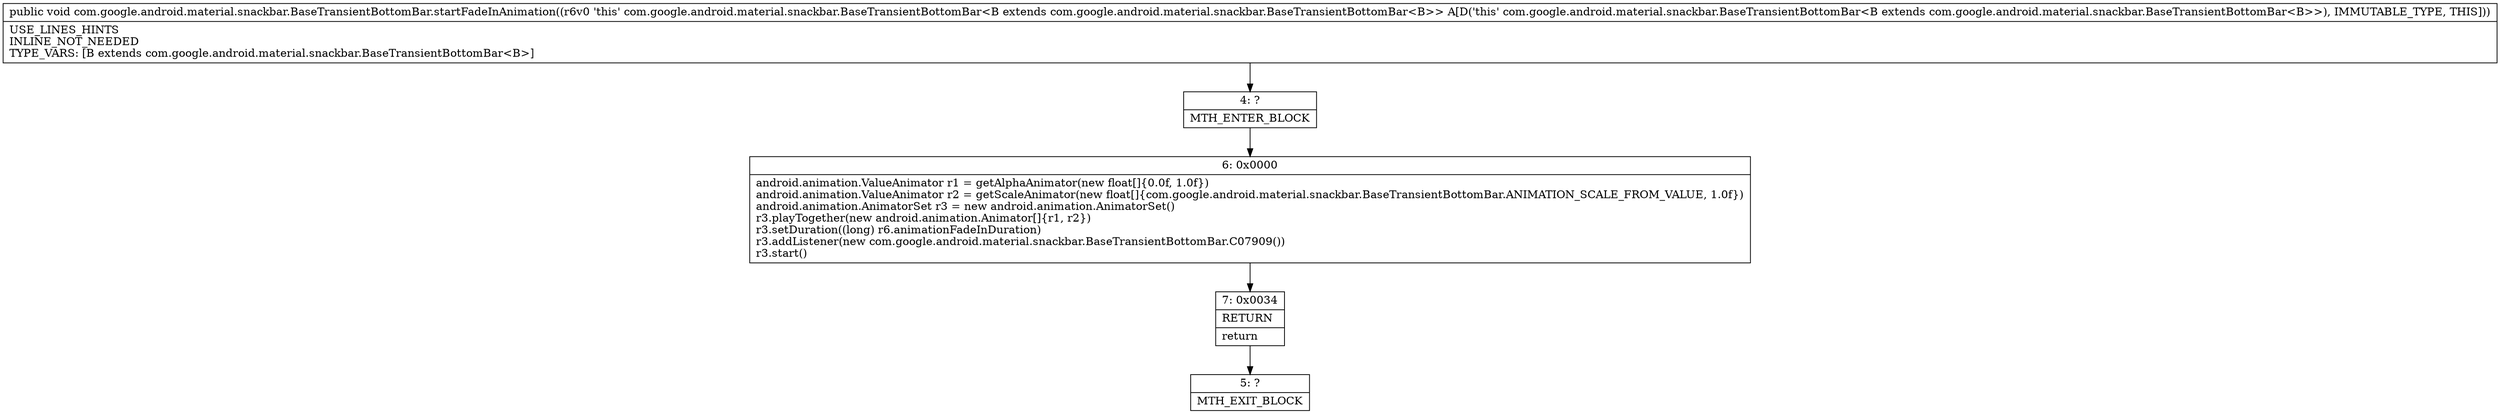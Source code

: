 digraph "CFG forcom.google.android.material.snackbar.BaseTransientBottomBar.startFadeInAnimation()V" {
Node_4 [shape=record,label="{4\:\ ?|MTH_ENTER_BLOCK\l}"];
Node_6 [shape=record,label="{6\:\ 0x0000|android.animation.ValueAnimator r1 = getAlphaAnimator(new float[]\{0.0f, 1.0f\})\landroid.animation.ValueAnimator r2 = getScaleAnimator(new float[]\{com.google.android.material.snackbar.BaseTransientBottomBar.ANIMATION_SCALE_FROM_VALUE, 1.0f\})\landroid.animation.AnimatorSet r3 = new android.animation.AnimatorSet()\lr3.playTogether(new android.animation.Animator[]\{r1, r2\})\lr3.setDuration((long) r6.animationFadeInDuration)\lr3.addListener(new com.google.android.material.snackbar.BaseTransientBottomBar.C07909())\lr3.start()\l}"];
Node_7 [shape=record,label="{7\:\ 0x0034|RETURN\l|return\l}"];
Node_5 [shape=record,label="{5\:\ ?|MTH_EXIT_BLOCK\l}"];
MethodNode[shape=record,label="{public void com.google.android.material.snackbar.BaseTransientBottomBar.startFadeInAnimation((r6v0 'this' com.google.android.material.snackbar.BaseTransientBottomBar\<B extends com.google.android.material.snackbar.BaseTransientBottomBar\<B\>\> A[D('this' com.google.android.material.snackbar.BaseTransientBottomBar\<B extends com.google.android.material.snackbar.BaseTransientBottomBar\<B\>\>), IMMUTABLE_TYPE, THIS]))  | USE_LINES_HINTS\lINLINE_NOT_NEEDED\lTYPE_VARS: [B extends com.google.android.material.snackbar.BaseTransientBottomBar\<B\>]\l}"];
MethodNode -> Node_4;Node_4 -> Node_6;
Node_6 -> Node_7;
Node_7 -> Node_5;
}

